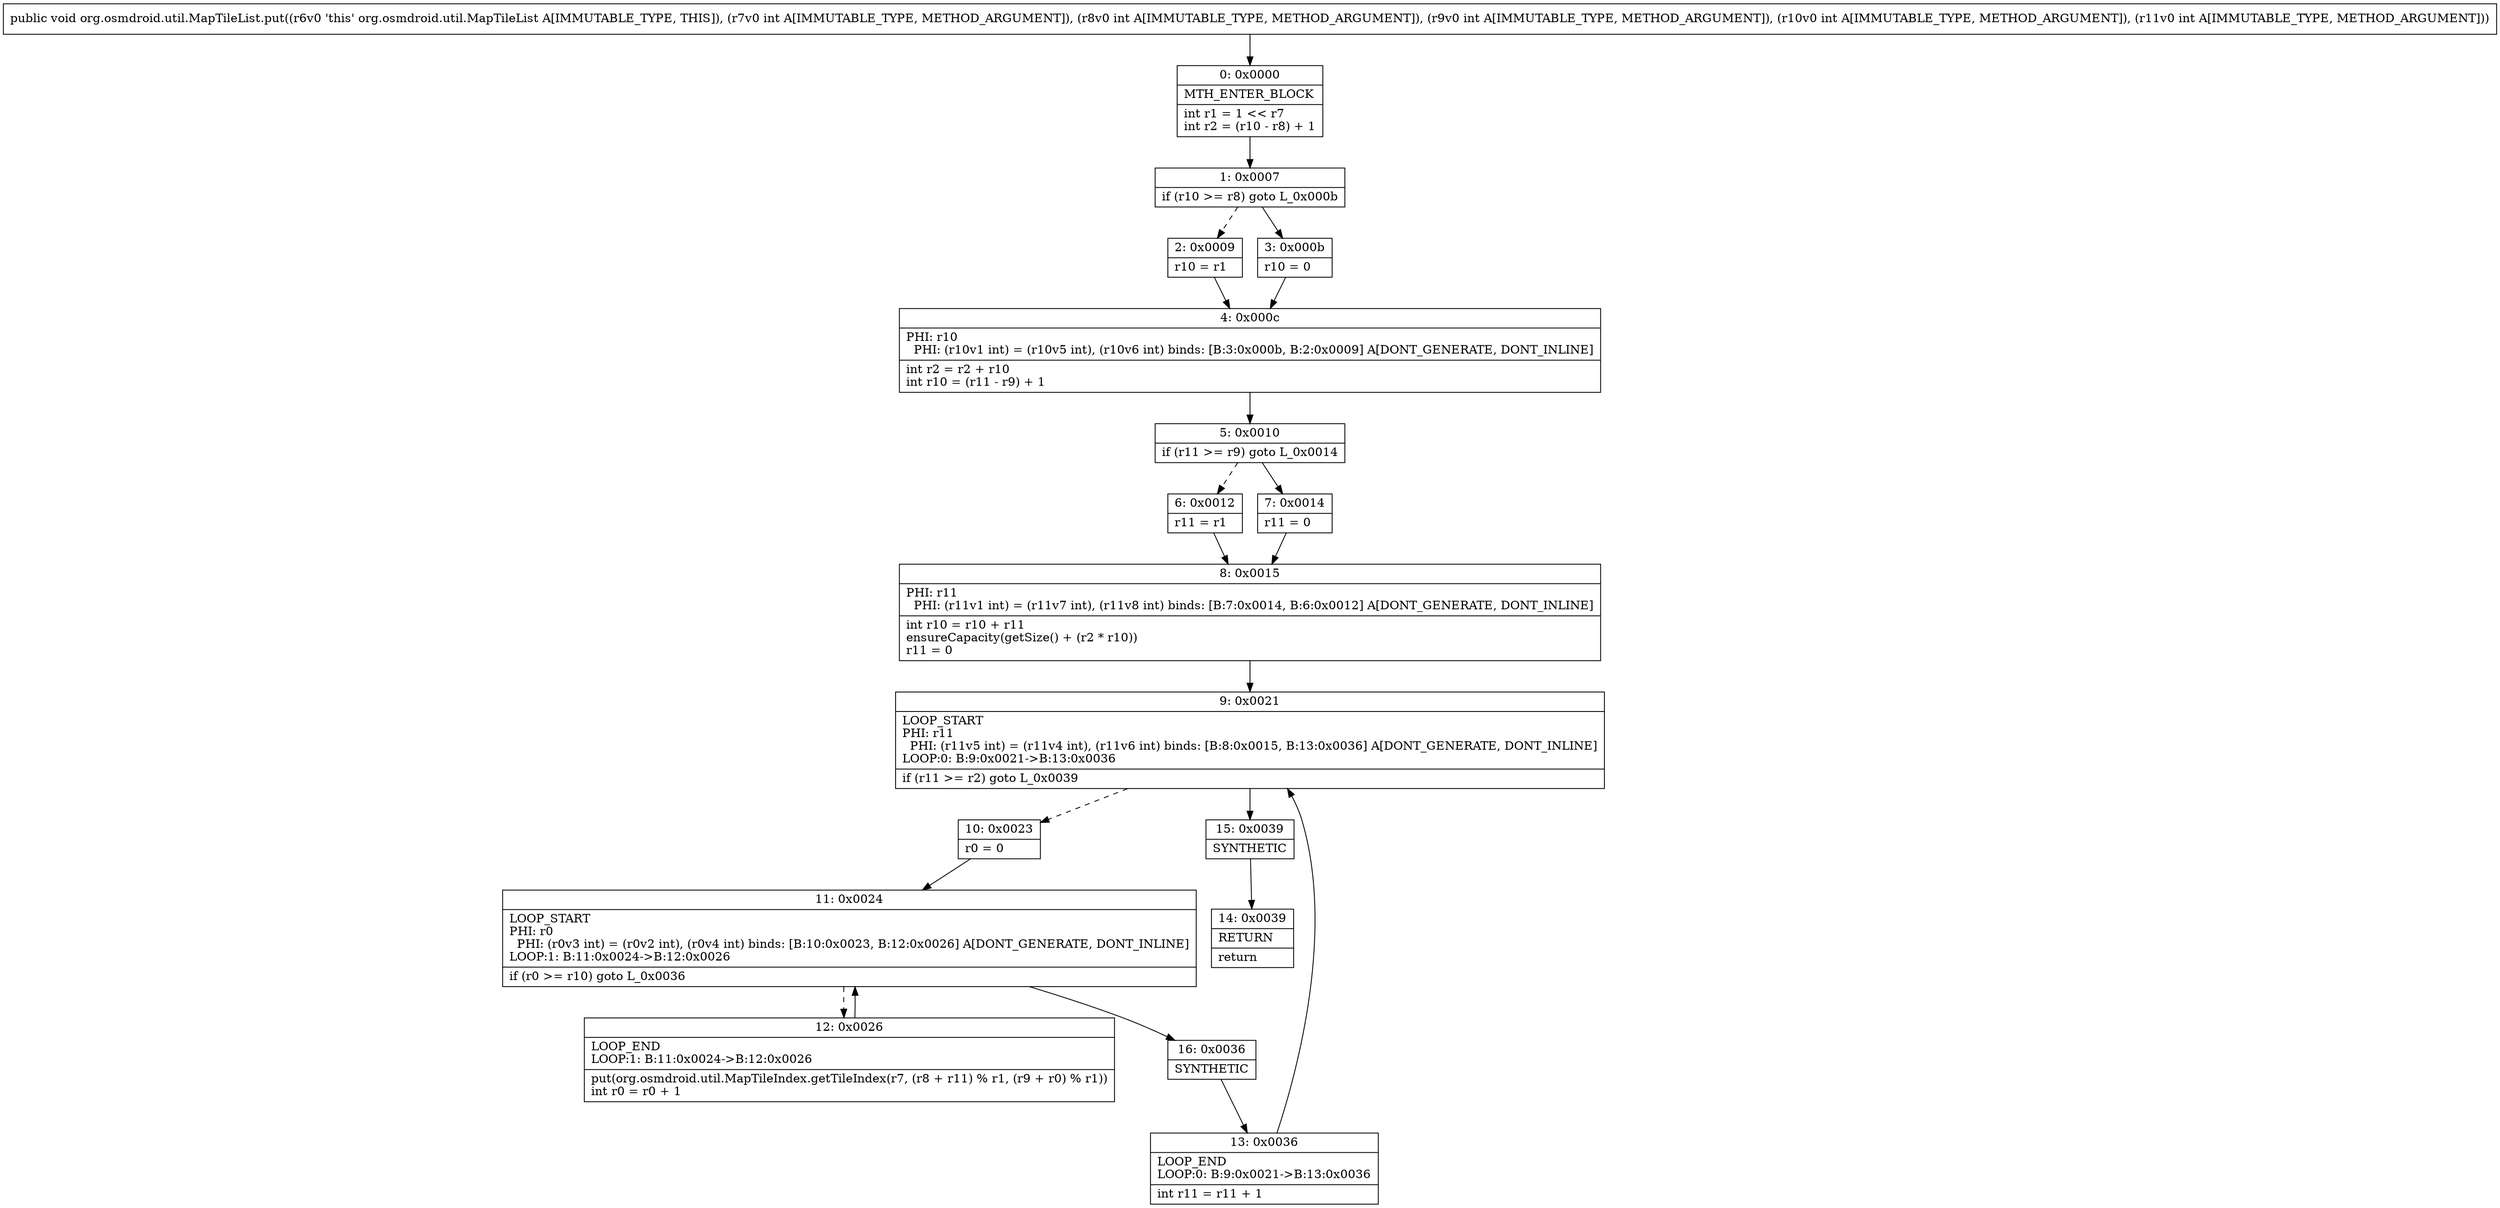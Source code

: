 digraph "CFG fororg.osmdroid.util.MapTileList.put(IIIII)V" {
Node_0 [shape=record,label="{0\:\ 0x0000|MTH_ENTER_BLOCK\l|int r1 = 1 \<\< r7\lint r2 = (r10 \- r8) + 1\l}"];
Node_1 [shape=record,label="{1\:\ 0x0007|if (r10 \>= r8) goto L_0x000b\l}"];
Node_2 [shape=record,label="{2\:\ 0x0009|r10 = r1\l}"];
Node_3 [shape=record,label="{3\:\ 0x000b|r10 = 0\l}"];
Node_4 [shape=record,label="{4\:\ 0x000c|PHI: r10 \l  PHI: (r10v1 int) = (r10v5 int), (r10v6 int) binds: [B:3:0x000b, B:2:0x0009] A[DONT_GENERATE, DONT_INLINE]\l|int r2 = r2 + r10\lint r10 = (r11 \- r9) + 1\l}"];
Node_5 [shape=record,label="{5\:\ 0x0010|if (r11 \>= r9) goto L_0x0014\l}"];
Node_6 [shape=record,label="{6\:\ 0x0012|r11 = r1\l}"];
Node_7 [shape=record,label="{7\:\ 0x0014|r11 = 0\l}"];
Node_8 [shape=record,label="{8\:\ 0x0015|PHI: r11 \l  PHI: (r11v1 int) = (r11v7 int), (r11v8 int) binds: [B:7:0x0014, B:6:0x0012] A[DONT_GENERATE, DONT_INLINE]\l|int r10 = r10 + r11\lensureCapacity(getSize() + (r2 * r10))\lr11 = 0\l}"];
Node_9 [shape=record,label="{9\:\ 0x0021|LOOP_START\lPHI: r11 \l  PHI: (r11v5 int) = (r11v4 int), (r11v6 int) binds: [B:8:0x0015, B:13:0x0036] A[DONT_GENERATE, DONT_INLINE]\lLOOP:0: B:9:0x0021\-\>B:13:0x0036\l|if (r11 \>= r2) goto L_0x0039\l}"];
Node_10 [shape=record,label="{10\:\ 0x0023|r0 = 0\l}"];
Node_11 [shape=record,label="{11\:\ 0x0024|LOOP_START\lPHI: r0 \l  PHI: (r0v3 int) = (r0v2 int), (r0v4 int) binds: [B:10:0x0023, B:12:0x0026] A[DONT_GENERATE, DONT_INLINE]\lLOOP:1: B:11:0x0024\-\>B:12:0x0026\l|if (r0 \>= r10) goto L_0x0036\l}"];
Node_12 [shape=record,label="{12\:\ 0x0026|LOOP_END\lLOOP:1: B:11:0x0024\-\>B:12:0x0026\l|put(org.osmdroid.util.MapTileIndex.getTileIndex(r7, (r8 + r11) % r1, (r9 + r0) % r1))\lint r0 = r0 + 1\l}"];
Node_13 [shape=record,label="{13\:\ 0x0036|LOOP_END\lLOOP:0: B:9:0x0021\-\>B:13:0x0036\l|int r11 = r11 + 1\l}"];
Node_14 [shape=record,label="{14\:\ 0x0039|RETURN\l|return\l}"];
Node_15 [shape=record,label="{15\:\ 0x0039|SYNTHETIC\l}"];
Node_16 [shape=record,label="{16\:\ 0x0036|SYNTHETIC\l}"];
MethodNode[shape=record,label="{public void org.osmdroid.util.MapTileList.put((r6v0 'this' org.osmdroid.util.MapTileList A[IMMUTABLE_TYPE, THIS]), (r7v0 int A[IMMUTABLE_TYPE, METHOD_ARGUMENT]), (r8v0 int A[IMMUTABLE_TYPE, METHOD_ARGUMENT]), (r9v0 int A[IMMUTABLE_TYPE, METHOD_ARGUMENT]), (r10v0 int A[IMMUTABLE_TYPE, METHOD_ARGUMENT]), (r11v0 int A[IMMUTABLE_TYPE, METHOD_ARGUMENT])) }"];
MethodNode -> Node_0;
Node_0 -> Node_1;
Node_1 -> Node_2[style=dashed];
Node_1 -> Node_3;
Node_2 -> Node_4;
Node_3 -> Node_4;
Node_4 -> Node_5;
Node_5 -> Node_6[style=dashed];
Node_5 -> Node_7;
Node_6 -> Node_8;
Node_7 -> Node_8;
Node_8 -> Node_9;
Node_9 -> Node_10[style=dashed];
Node_9 -> Node_15;
Node_10 -> Node_11;
Node_11 -> Node_12[style=dashed];
Node_11 -> Node_16;
Node_12 -> Node_11;
Node_13 -> Node_9;
Node_15 -> Node_14;
Node_16 -> Node_13;
}

